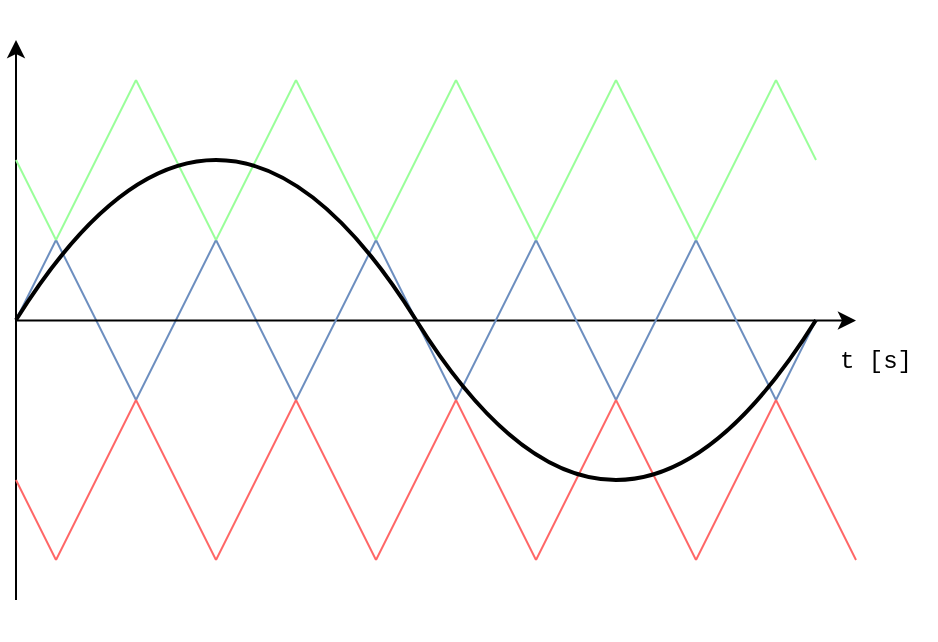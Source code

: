 <mxfile version="10.7.9" type="github"><diagram id="2x8fEIXnl-hsaH4watu1" name="Page-1"><mxGraphModel dx="1394" dy="781" grid="1" gridSize="10" guides="1" tooltips="1" connect="1" arrows="1" fold="1" page="1" pageScale="1" pageWidth="827" pageHeight="1169" math="0" shadow="0"><root><mxCell id="0"/><mxCell id="1" parent="0"/><mxCell id="VEvchQwidTYm6il9OTlE-25" value="" style="endArrow=none;html=1;fillColor=#dae8fc;strokeColor=#6c8ebf;" parent="1" edge="1"><mxGeometry width="50" height="50" relative="1" as="geometry"><mxPoint x="80" y="600" as="sourcePoint"/><mxPoint x="100" y="560" as="targetPoint"/></mxGeometry></mxCell><mxCell id="VEvchQwidTYm6il9OTlE-26" value="" style="endArrow=none;html=1;fillColor=#dae8fc;strokeColor=#6c8ebf;" parent="1" edge="1"><mxGeometry width="50" height="50" relative="1" as="geometry"><mxPoint x="140" y="640" as="sourcePoint"/><mxPoint x="100" y="560" as="targetPoint"/></mxGeometry></mxCell><mxCell id="VEvchQwidTYm6il9OTlE-27" value="" style="endArrow=none;html=1;fillColor=#dae8fc;strokeColor=#6c8ebf;" parent="1" edge="1"><mxGeometry width="50" height="50" relative="1" as="geometry"><mxPoint x="140" y="640" as="sourcePoint"/><mxPoint x="180" y="560" as="targetPoint"/></mxGeometry></mxCell><mxCell id="VEvchQwidTYm6il9OTlE-28" value="" style="endArrow=none;html=1;fillColor=#dae8fc;strokeColor=#6c8ebf;" parent="1" edge="1"><mxGeometry width="50" height="50" relative="1" as="geometry"><mxPoint x="220" y="640" as="sourcePoint"/><mxPoint x="180" y="560" as="targetPoint"/></mxGeometry></mxCell><mxCell id="c0fjRQoZ2XmsfTu5F1hz-1" value="" style="endArrow=classic;html=1;" parent="1" edge="1"><mxGeometry width="50" height="50" relative="1" as="geometry"><mxPoint x="80" y="740" as="sourcePoint"/><mxPoint x="80" y="460" as="targetPoint"/></mxGeometry></mxCell><mxCell id="c0fjRQoZ2XmsfTu5F1hz-2" value="" style="endArrow=classic;html=1;" parent="1" edge="1"><mxGeometry width="50" height="50" relative="1" as="geometry"><mxPoint x="80" y="600.286" as="sourcePoint"/><mxPoint x="500" y="600.286" as="targetPoint"/></mxGeometry></mxCell><mxCell id="c0fjRQoZ2XmsfTu5F1hz-3" value="" style="endArrow=none;html=1;fillColor=#dae8fc;strokeColor=#6c8ebf;" parent="1" edge="1"><mxGeometry width="50" height="50" relative="1" as="geometry"><mxPoint x="220" y="640" as="sourcePoint"/><mxPoint x="260" y="560" as="targetPoint"/></mxGeometry></mxCell><mxCell id="c0fjRQoZ2XmsfTu5F1hz-4" value="" style="endArrow=none;html=1;fillColor=#dae8fc;strokeColor=#6c8ebf;" parent="1" edge="1"><mxGeometry width="50" height="50" relative="1" as="geometry"><mxPoint x="300" y="640" as="sourcePoint"/><mxPoint x="260" y="560" as="targetPoint"/></mxGeometry></mxCell><mxCell id="c0fjRQoZ2XmsfTu5F1hz-5" value="" style="endArrow=none;html=1;fillColor=#dae8fc;strokeColor=#6c8ebf;" parent="1" edge="1"><mxGeometry width="50" height="50" relative="1" as="geometry"><mxPoint x="300" y="640" as="sourcePoint"/><mxPoint x="340" y="560" as="targetPoint"/></mxGeometry></mxCell><mxCell id="c0fjRQoZ2XmsfTu5F1hz-6" value="" style="endArrow=none;html=1;fillColor=#dae8fc;strokeColor=#6c8ebf;" parent="1" edge="1"><mxGeometry width="50" height="50" relative="1" as="geometry"><mxPoint x="380" y="640" as="sourcePoint"/><mxPoint x="340" y="560" as="targetPoint"/></mxGeometry></mxCell><mxCell id="c0fjRQoZ2XmsfTu5F1hz-7" value="" style="endArrow=none;html=1;fillColor=#dae8fc;strokeColor=#6c8ebf;" parent="1" edge="1"><mxGeometry width="50" height="50" relative="1" as="geometry"><mxPoint x="380" y="640" as="sourcePoint"/><mxPoint x="420" y="560" as="targetPoint"/></mxGeometry></mxCell><mxCell id="c0fjRQoZ2XmsfTu5F1hz-8" value="" style="endArrow=none;html=1;fillColor=#dae8fc;strokeColor=#6c8ebf;" parent="1" edge="1"><mxGeometry width="50" height="50" relative="1" as="geometry"><mxPoint x="460" y="640" as="sourcePoint"/><mxPoint x="420" y="560" as="targetPoint"/></mxGeometry></mxCell><mxCell id="c0fjRQoZ2XmsfTu5F1hz-9" value="" style="endArrow=none;html=1;fillColor=#dae8fc;strokeColor=#6c8ebf;" parent="1" edge="1"><mxGeometry width="50" height="50" relative="1" as="geometry"><mxPoint x="460" y="640" as="sourcePoint"/><mxPoint x="480" y="600" as="targetPoint"/></mxGeometry></mxCell><mxCell id="c0fjRQoZ2XmsfTu5F1hz-10" value="" style="endArrow=none;html=1;fillColor=#dae8fc;strokeColor=#99FF99;" parent="1" edge="1"><mxGeometry width="50" height="50" relative="1" as="geometry"><mxPoint x="100" y="560" as="sourcePoint"/><mxPoint x="140" y="480" as="targetPoint"/></mxGeometry></mxCell><mxCell id="c0fjRQoZ2XmsfTu5F1hz-11" value="" style="endArrow=none;html=1;fillColor=#dae8fc;strokeColor=#99FF99;" parent="1" edge="1"><mxGeometry width="50" height="50" relative="1" as="geometry"><mxPoint x="180" y="560" as="sourcePoint"/><mxPoint x="140" y="480" as="targetPoint"/></mxGeometry></mxCell><mxCell id="c0fjRQoZ2XmsfTu5F1hz-12" value="" style="endArrow=none;html=1;fillColor=#dae8fc;strokeColor=#99FF99;" parent="1" edge="1"><mxGeometry width="50" height="50" relative="1" as="geometry"><mxPoint x="180" y="560" as="sourcePoint"/><mxPoint x="220" y="480" as="targetPoint"/></mxGeometry></mxCell><mxCell id="c0fjRQoZ2XmsfTu5F1hz-13" value="" style="endArrow=none;html=1;fillColor=#dae8fc;strokeColor=#99FF99;" parent="1" edge="1"><mxGeometry width="50" height="50" relative="1" as="geometry"><mxPoint x="260" y="560" as="sourcePoint"/><mxPoint x="220" y="480" as="targetPoint"/></mxGeometry></mxCell><mxCell id="c0fjRQoZ2XmsfTu5F1hz-14" value="" style="endArrow=none;html=1;fillColor=#dae8fc;strokeColor=#99FF99;" parent="1" edge="1"><mxGeometry width="50" height="50" relative="1" as="geometry"><mxPoint x="260" y="560" as="sourcePoint"/><mxPoint x="300" y="480" as="targetPoint"/></mxGeometry></mxCell><mxCell id="c0fjRQoZ2XmsfTu5F1hz-15" value="" style="endArrow=none;html=1;fillColor=#dae8fc;strokeColor=#99FF99;" parent="1" edge="1"><mxGeometry width="50" height="50" relative="1" as="geometry"><mxPoint x="340" y="560" as="sourcePoint"/><mxPoint x="300" y="480" as="targetPoint"/></mxGeometry></mxCell><mxCell id="c0fjRQoZ2XmsfTu5F1hz-16" value="" style="endArrow=none;html=1;fillColor=#dae8fc;strokeColor=#99FF99;" parent="1" edge="1"><mxGeometry width="50" height="50" relative="1" as="geometry"><mxPoint x="340" y="560" as="sourcePoint"/><mxPoint x="380" y="480" as="targetPoint"/></mxGeometry></mxCell><mxCell id="c0fjRQoZ2XmsfTu5F1hz-17" value="" style="endArrow=none;html=1;fillColor=#dae8fc;strokeColor=#99FF99;" parent="1" edge="1"><mxGeometry width="50" height="50" relative="1" as="geometry"><mxPoint x="420" y="560" as="sourcePoint"/><mxPoint x="380" y="480" as="targetPoint"/></mxGeometry></mxCell><mxCell id="c0fjRQoZ2XmsfTu5F1hz-18" value="" style="endArrow=none;html=1;fillColor=#dae8fc;strokeColor=#99FF99;" parent="1" edge="1"><mxGeometry width="50" height="50" relative="1" as="geometry"><mxPoint x="420" y="560" as="sourcePoint"/><mxPoint x="460" y="480" as="targetPoint"/></mxGeometry></mxCell><mxCell id="c0fjRQoZ2XmsfTu5F1hz-19" value="" style="endArrow=none;html=1;fillColor=#dae8fc;strokeColor=#99FF99;" parent="1" edge="1"><mxGeometry width="50" height="50" relative="1" as="geometry"><mxPoint x="480" y="520" as="sourcePoint"/><mxPoint x="460" y="480" as="targetPoint"/></mxGeometry></mxCell><mxCell id="c0fjRQoZ2XmsfTu5F1hz-20" value="" style="endArrow=none;html=1;fillColor=#dae8fc;strokeColor=#99FF99;" parent="1" edge="1"><mxGeometry width="50" height="50" relative="1" as="geometry"><mxPoint x="100" y="560" as="sourcePoint"/><mxPoint x="80" y="520" as="targetPoint"/></mxGeometry></mxCell><mxCell id="c0fjRQoZ2XmsfTu5F1hz-21" value="" style="endArrow=none;html=1;fillColor=#dae8fc;strokeColor=#FF6666;" parent="1" edge="1"><mxGeometry width="50" height="50" relative="1" as="geometry"><mxPoint x="100" y="720" as="sourcePoint"/><mxPoint x="140" y="640" as="targetPoint"/></mxGeometry></mxCell><mxCell id="c0fjRQoZ2XmsfTu5F1hz-22" value="" style="endArrow=none;html=1;fillColor=#dae8fc;strokeColor=#FF6666;" parent="1" edge="1"><mxGeometry width="50" height="50" relative="1" as="geometry"><mxPoint x="180" y="720" as="sourcePoint"/><mxPoint x="140" y="640" as="targetPoint"/></mxGeometry></mxCell><mxCell id="c0fjRQoZ2XmsfTu5F1hz-23" value="" style="endArrow=none;html=1;fillColor=#dae8fc;strokeColor=#FF6666;" parent="1" edge="1"><mxGeometry width="50" height="50" relative="1" as="geometry"><mxPoint x="180" y="720" as="sourcePoint"/><mxPoint x="220" y="640" as="targetPoint"/></mxGeometry></mxCell><mxCell id="c0fjRQoZ2XmsfTu5F1hz-24" value="" style="endArrow=none;html=1;fillColor=#dae8fc;strokeColor=#FF6666;" parent="1" edge="1"><mxGeometry width="50" height="50" relative="1" as="geometry"><mxPoint x="260" y="720" as="sourcePoint"/><mxPoint x="220" y="640" as="targetPoint"/></mxGeometry></mxCell><mxCell id="c0fjRQoZ2XmsfTu5F1hz-25" value="" style="endArrow=none;html=1;fillColor=#dae8fc;strokeColor=#FF6666;" parent="1" edge="1"><mxGeometry width="50" height="50" relative="1" as="geometry"><mxPoint x="260" y="720" as="sourcePoint"/><mxPoint x="300" y="640" as="targetPoint"/></mxGeometry></mxCell><mxCell id="c0fjRQoZ2XmsfTu5F1hz-26" value="" style="endArrow=none;html=1;fillColor=#dae8fc;strokeColor=#FF6666;" parent="1" edge="1"><mxGeometry width="50" height="50" relative="1" as="geometry"><mxPoint x="340" y="720" as="sourcePoint"/><mxPoint x="300" y="640" as="targetPoint"/></mxGeometry></mxCell><mxCell id="c0fjRQoZ2XmsfTu5F1hz-27" value="" style="endArrow=none;html=1;fillColor=#dae8fc;strokeColor=#FF6666;" parent="1" edge="1"><mxGeometry width="50" height="50" relative="1" as="geometry"><mxPoint x="340" y="720" as="sourcePoint"/><mxPoint x="380" y="640" as="targetPoint"/></mxGeometry></mxCell><mxCell id="c0fjRQoZ2XmsfTu5F1hz-28" value="" style="endArrow=none;html=1;fillColor=#dae8fc;strokeColor=#FF6666;" parent="1" edge="1"><mxGeometry width="50" height="50" relative="1" as="geometry"><mxPoint x="420" y="720" as="sourcePoint"/><mxPoint x="380" y="640" as="targetPoint"/></mxGeometry></mxCell><mxCell id="c0fjRQoZ2XmsfTu5F1hz-29" value="" style="endArrow=none;html=1;fillColor=#dae8fc;strokeColor=#FF6666;" parent="1" edge="1"><mxGeometry width="50" height="50" relative="1" as="geometry"><mxPoint x="420" y="720" as="sourcePoint"/><mxPoint x="460" y="640" as="targetPoint"/></mxGeometry></mxCell><mxCell id="c0fjRQoZ2XmsfTu5F1hz-30" value="" style="endArrow=none;html=1;fillColor=#dae8fc;strokeColor=#FF6666;" parent="1" edge="1"><mxGeometry width="50" height="50" relative="1" as="geometry"><mxPoint x="500" y="720" as="sourcePoint"/><mxPoint x="460" y="640" as="targetPoint"/></mxGeometry></mxCell><mxCell id="c0fjRQoZ2XmsfTu5F1hz-31" value="" style="endArrow=none;html=1;fillColor=#dae8fc;strokeColor=#FF6666;" parent="1" edge="1"><mxGeometry width="50" height="50" relative="1" as="geometry"><mxPoint x="100" y="720" as="sourcePoint"/><mxPoint x="80" y="680" as="targetPoint"/></mxGeometry></mxCell><mxCell id="VEvchQwidTYm6il9OTlE-104" value="&lt;font face=&quot;Courier New&quot;&gt;t [s]&lt;br&gt;&lt;/font&gt;" style="text;html=1;resizable=0;points=[];autosize=1;align=left;verticalAlign=top;spacingTop=-4;" parent="1" vertex="1"><mxGeometry x="490" y="610.125" width="50" height="20" as="geometry"/></mxCell><mxCell id="ZILV1ue4cgBSpKJMKGXS-1" value="" style="group" vertex="1" connectable="0" parent="1"><mxGeometry x="180" y="440" width="200" height="320" as="geometry"/></mxCell><mxCell id="c0fjRQoZ2XmsfTu5F1hz-32" value="" style="endArrow=none;html=1;curved=1;strokeWidth=2;" parent="ZILV1ue4cgBSpKJMKGXS-1" edge="1"><mxGeometry width="50" height="50" relative="1" as="geometry"><mxPoint x="-100" y="160" as="sourcePoint"/><mxPoint x="100" y="160" as="targetPoint"/><Array as="points"><mxPoint/></Array></mxGeometry></mxCell><mxCell id="c0fjRQoZ2XmsfTu5F1hz-33" value="" style="endArrow=none;html=1;curved=1;strokeWidth=2;" parent="ZILV1ue4cgBSpKJMKGXS-1" edge="1"><mxGeometry width="50" height="50" relative="1" as="geometry"><mxPoint x="300" y="160" as="sourcePoint"/><mxPoint x="100" y="160" as="targetPoint"/><Array as="points"><mxPoint x="200" y="320"/></Array></mxGeometry></mxCell></root></mxGraphModel></diagram></mxfile>
